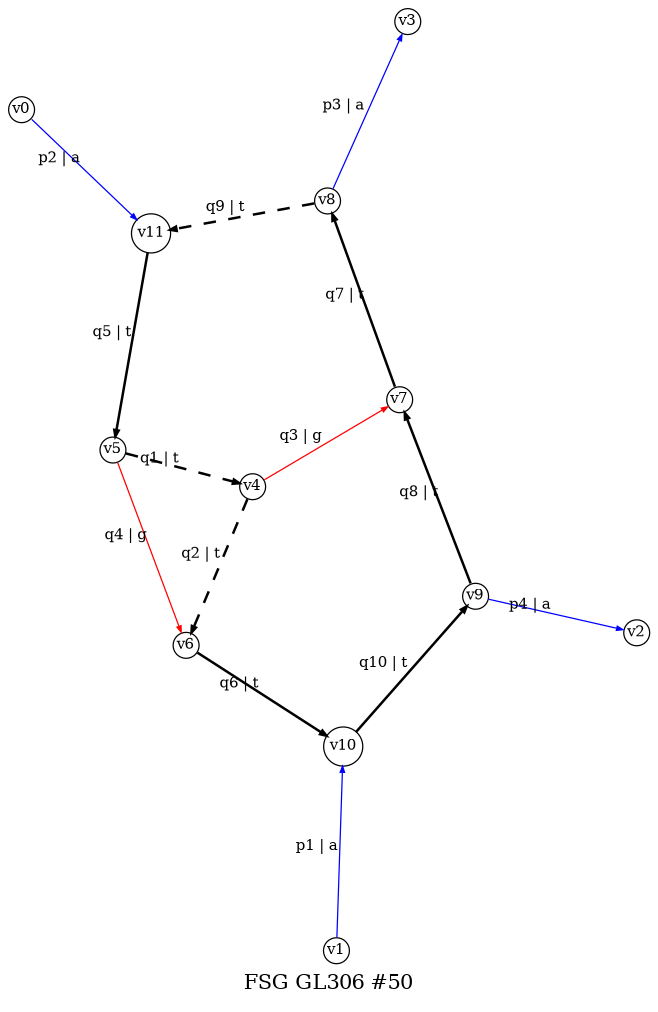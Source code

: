 digraph dot_50_0_GL306 {
label="FSG GL306 #50";
noverlap="scale"; layout="neato";
graph [ fontsize=10,ratio=1.5 ];
node [ fontsize=7,shape=circle,margin=0,height=0.01,penwidth=0.6 ];
edge [ fontsize=7,arrowsize=0.3,penwidth=0.6 ];
"v1" -> "v10" [label="p1 | a",color="blue",penwidth="0.6",style="solid"];
"v0" -> "v11" [label="p2 | a",color="blue",penwidth="0.6",style="solid"];
"v8" -> "v3" [label="p3 | a",color="blue",penwidth="0.6",style="solid"];
"v9" -> "v2" [label="p4 | a",color="blue",penwidth="0.6",style="solid"];
"v5" -> "v4" [label="q1 | t",color="black",penwidth="1.2",style="dashed"];
"v4" -> "v6" [label="q2 | t",color="black",penwidth="1.2",style="dashed"];
"v4" -> "v7" [label="q3 | g",color="red",penwidth="0.6",style="solid"];
"v5" -> "v6" [label="q4 | g",color="red",penwidth="0.6",style="solid"];
"v11" -> "v5" [label="q5 | t",color="black",penwidth="1.2",style="solid"];
"v6" -> "v10" [label="q6 | t",color="black",penwidth="1.2",style="solid"];
"v7" -> "v8" [label="q7 | t",color="black",penwidth="1.2",style="solid"];
"v9" -> "v7" [label="q8 | t",color="black",penwidth="1.2",style="solid"];
"v8" -> "v11" [label="q9 | t",color="black",penwidth="1.2",style="dashed"];
"v10" -> "v9" [label="q10 | t",color="black",penwidth="1.2",style="solid"];
}